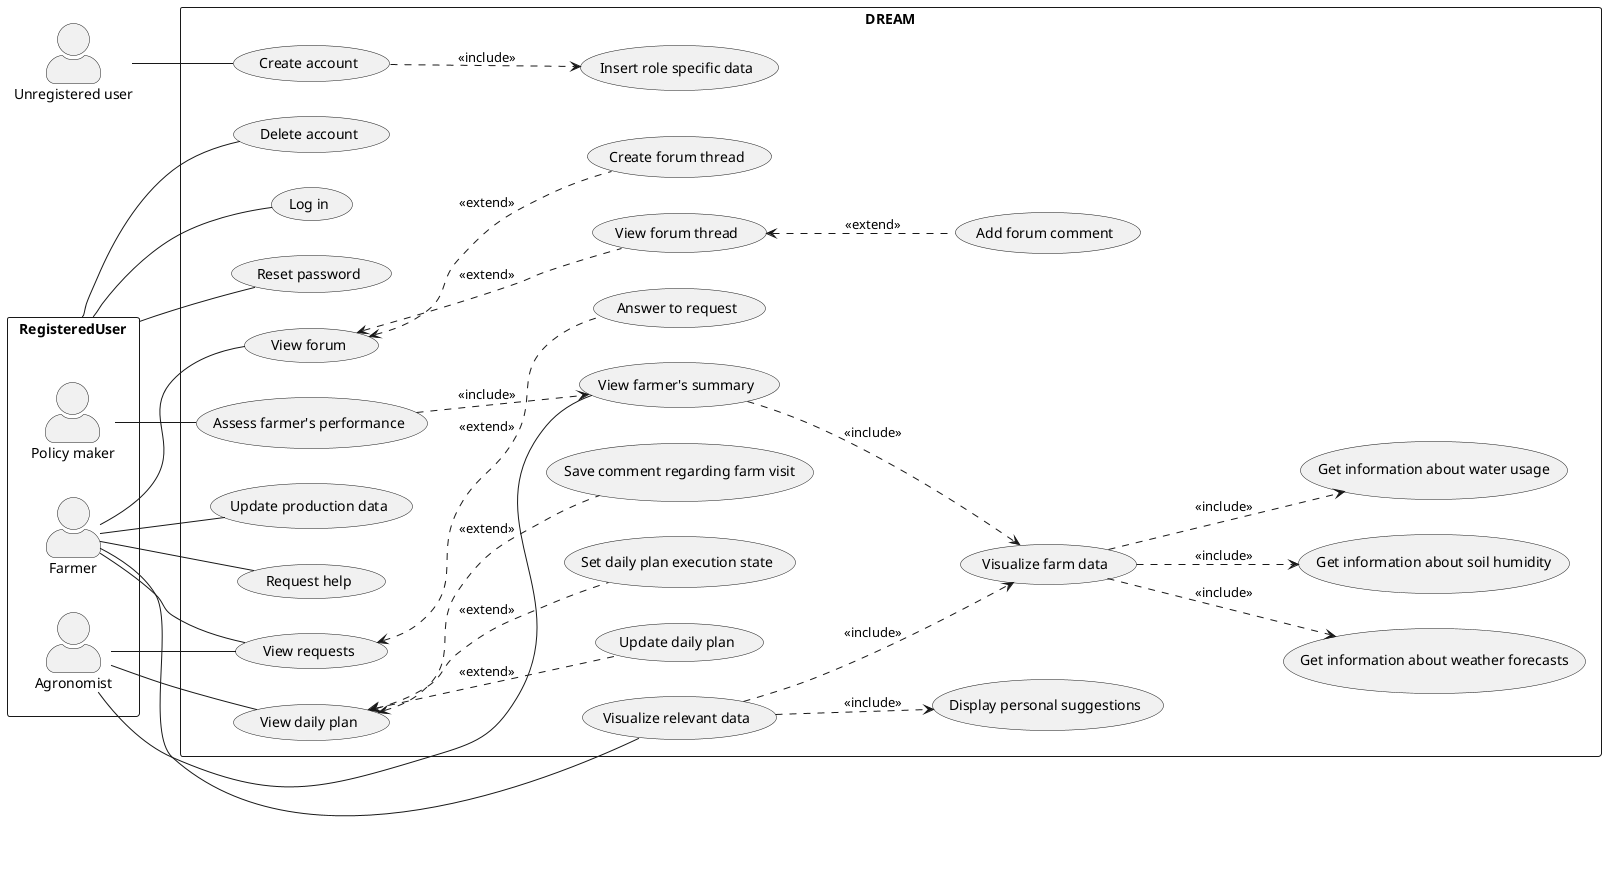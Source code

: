 @startuml Use case
left to right direction
skinparam packageStyle rectangle
skinparam actorStyle awesome

'Primary - should be on the left side
actor :Unregistered user: as UnregUser

package RegisteredUser {
    actor :Policy maker: as PolMaker
    actor :Farmer:
    actor :Agronomist:
}

' 'Secondary - should be on the right side
' package ExternalSystem {
'     actor :WeatherForecastSystem:
'     actor :WaterIrrigationSystem:
'     actor :SensorSystem:
' }

'visualisations - less details or additional phenomenas? as in lower diagram
'there are MANY missing phenomenas, that can be deducted from UC
'about SP: which is better?? - maybe a question to tamburri
'   "The system visualizes data ... for argonomist"
'   "The system visualizes data ..."
'   "Agronomist visualizes data"
rectangle DREAM {
    '''''''''''Common'''''''''''
    RegisteredUser -- (Log in)
    RegisteredUser -- (Reset password)
    RegisteredUser -- (Delete account)
    UnregUser -- (Create account)
    ' PolMaker -- (Log in)
    ' Agronomist -- (Log in)
    (Create account) ..> (Insert role specific data) : <<include>>

    '''''''''''Farmer'''''''''''
    ' Farmer -- (Log in)
    Farmer -- (Visualize relevant data)
    'should providers be included? maybe a question to Tamburri
    (Visualize relevant data) ..> (Visualize farm data) : <<include>>
    (Visualize farm data) ..> (Get information about weather forecasts) : <<include>>
    (Visualize farm data) ..> (Get information about soil humidity) : <<include>>
    (Visualize farm data) ..> (Get information about water usage) : <<include>>
    (Visualize relevant data) ..> (Display personal suggestions) : <<include>>
    Farmer -- (Update production data)
    Farmer -- (Request help)
    Farmer -- (View forum)
    (View forum) <.. (Create forum thread) : <<extend>>
    (View forum) <.. (View forum thread) : <<extend>>
    (View forum thread) <.. (Add forum comment) : <<extend>>
    Farmer -- (View requests)

    '''''''''''Agronomist'''''''''''
    Agronomist -- (View farmer's summary)
    Agronomist -- (View requests)
    (View requests) <.. (Answer to request) : <<extend>>
    (View farmer's summary) ..> (Visualize farm data) : <<include>>
    Agronomist -- (View daily plan)
    (View daily plan) <.. (Update daily plan) : <<extend>>
    (View daily plan) <.. (Set daily plan execution state) : <<extend>>
    (View daily plan) <.. (Save comment regarding farm visit) : <<extend>>

    '''''''''''Policy maker'''''''''''
    PolMaker -- (Assess farmer's performance)
    (Assess farmer's performance) ..> (View farmer's summary) : <<include>>
}

@enduml
